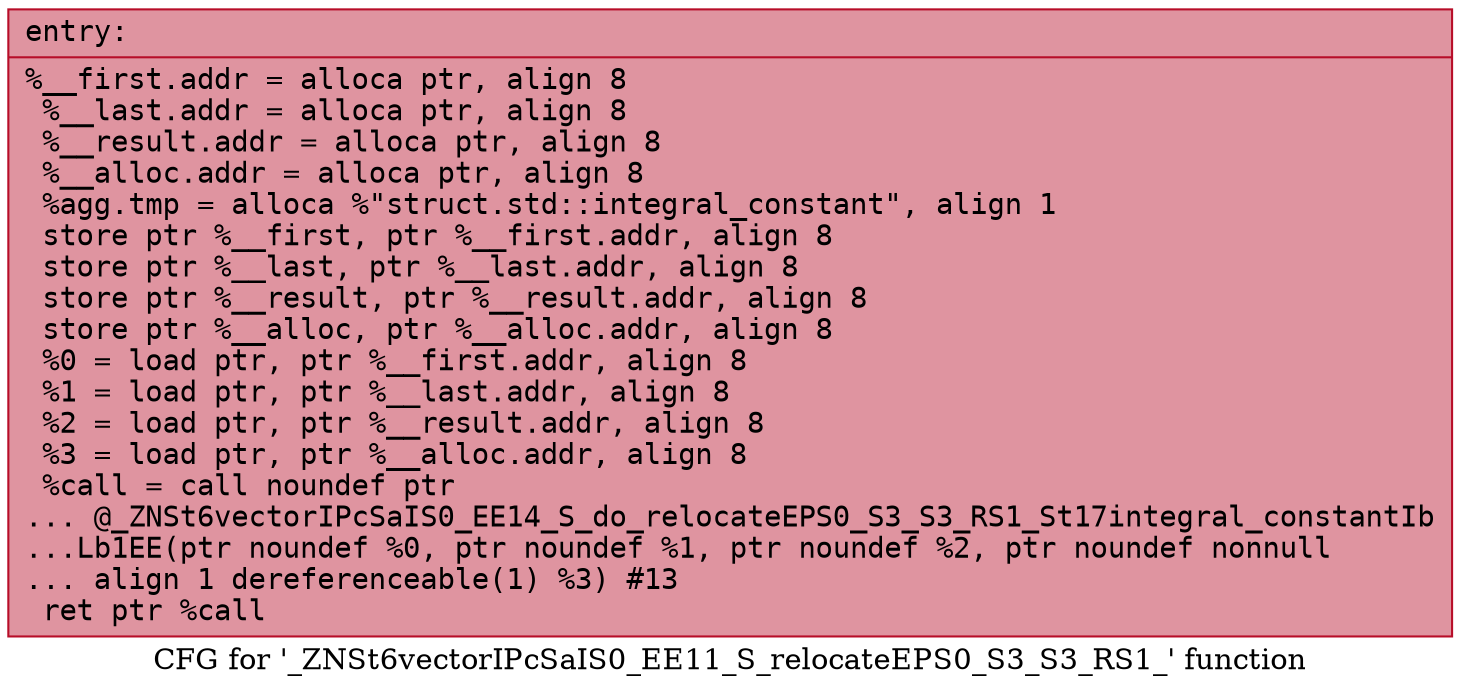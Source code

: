 digraph "CFG for '_ZNSt6vectorIPcSaIS0_EE11_S_relocateEPS0_S3_S3_RS1_' function" {
	label="CFG for '_ZNSt6vectorIPcSaIS0_EE11_S_relocateEPS0_S3_S3_RS1_' function";

	Node0x565291d045b0 [shape=record,color="#b70d28ff", style=filled, fillcolor="#b70d2870" fontname="Courier",label="{entry:\l|  %__first.addr = alloca ptr, align 8\l  %__last.addr = alloca ptr, align 8\l  %__result.addr = alloca ptr, align 8\l  %__alloc.addr = alloca ptr, align 8\l  %agg.tmp = alloca %\"struct.std::integral_constant\", align 1\l  store ptr %__first, ptr %__first.addr, align 8\l  store ptr %__last, ptr %__last.addr, align 8\l  store ptr %__result, ptr %__result.addr, align 8\l  store ptr %__alloc, ptr %__alloc.addr, align 8\l  %0 = load ptr, ptr %__first.addr, align 8\l  %1 = load ptr, ptr %__last.addr, align 8\l  %2 = load ptr, ptr %__result.addr, align 8\l  %3 = load ptr, ptr %__alloc.addr, align 8\l  %call = call noundef ptr\l... @_ZNSt6vectorIPcSaIS0_EE14_S_do_relocateEPS0_S3_S3_RS1_St17integral_constantIb\l...Lb1EE(ptr noundef %0, ptr noundef %1, ptr noundef %2, ptr noundef nonnull\l... align 1 dereferenceable(1) %3) #13\l  ret ptr %call\l}"];
}
